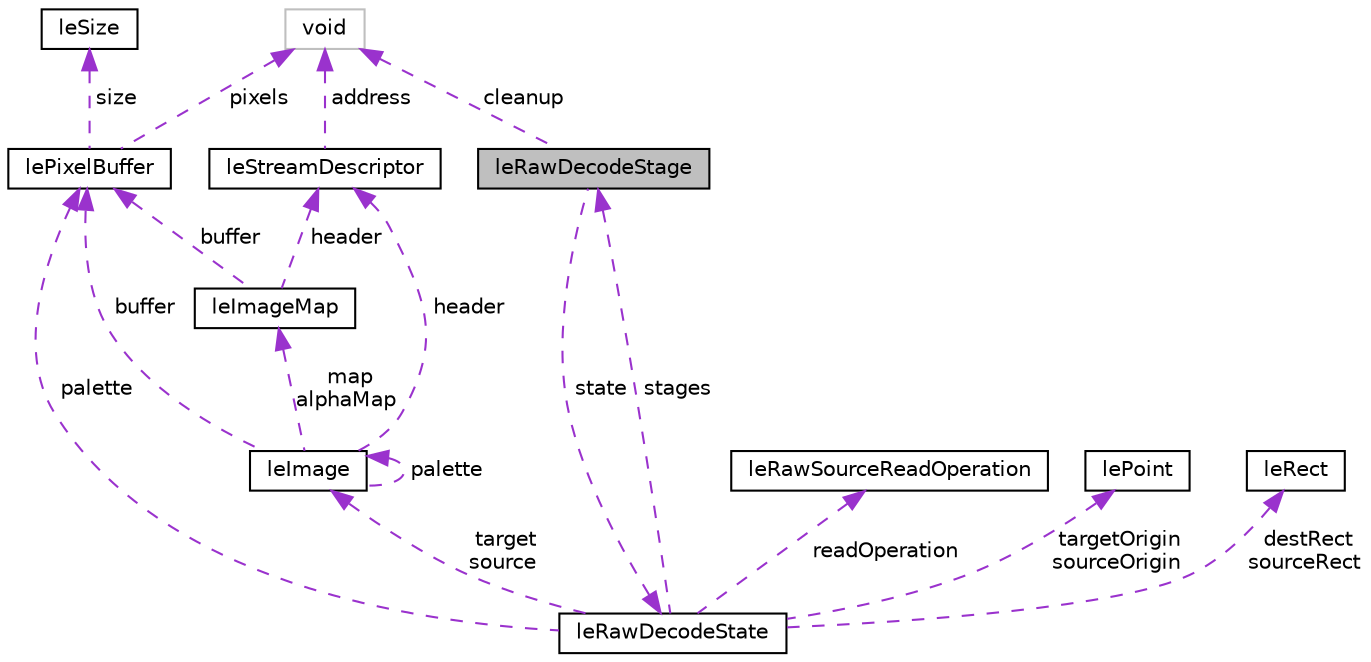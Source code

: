 digraph "leRawDecodeStage"
{
 // LATEX_PDF_SIZE
  edge [fontname="Helvetica",fontsize="10",labelfontname="Helvetica",labelfontsize="10"];
  node [fontname="Helvetica",fontsize="10",shape=record];
  Node1 [label="leRawDecodeStage",height=0.2,width=0.4,color="black", fillcolor="grey75", style="filled", fontcolor="black",tooltip=" "];
  Node2 -> Node1 [dir="back",color="darkorchid3",fontsize="10",style="dashed",label=" cleanup" ,fontname="Helvetica"];
  Node2 [label="void",height=0.2,width=0.4,color="grey75", fillcolor="white", style="filled",tooltip=" "];
  Node3 -> Node1 [dir="back",color="darkorchid3",fontsize="10",style="dashed",label=" state" ,fontname="Helvetica"];
  Node3 [label="leRawDecodeState",height=0.2,width=0.4,color="black", fillcolor="white", style="filled",URL="$structleRawDecodeState.html",tooltip=" "];
  Node4 -> Node3 [dir="back",color="darkorchid3",fontsize="10",style="dashed",label=" palette" ,fontname="Helvetica"];
  Node4 [label="lePixelBuffer",height=0.2,width=0.4,color="black", fillcolor="white", style="filled",URL="$structlePixelBuffer.html",tooltip=" "];
  Node2 -> Node4 [dir="back",color="darkorchid3",fontsize="10",style="dashed",label=" pixels" ,fontname="Helvetica"];
  Node5 -> Node4 [dir="back",color="darkorchid3",fontsize="10",style="dashed",label=" size" ,fontname="Helvetica"];
  Node5 [label="leSize",height=0.2,width=0.4,color="black", fillcolor="white", style="filled",URL="$structleSize.html",tooltip="This structure is used represents the size of an item."];
  Node6 -> Node3 [dir="back",color="darkorchid3",fontsize="10",style="dashed",label=" target\nsource" ,fontname="Helvetica"];
  Node6 [label="leImage",height=0.2,width=0.4,color="black", fillcolor="white", style="filled",URL="$structleImage.html",tooltip=" "];
  Node4 -> Node6 [dir="back",color="darkorchid3",fontsize="10",style="dashed",label=" buffer" ,fontname="Helvetica"];
  Node7 -> Node6 [dir="back",color="darkorchid3",fontsize="10",style="dashed",label=" header" ,fontname="Helvetica"];
  Node7 [label="leStreamDescriptor",height=0.2,width=0.4,color="black", fillcolor="white", style="filled",URL="$structleStreamDescriptor.html",tooltip="This struct represents a stream descriptor."];
  Node2 -> Node7 [dir="back",color="darkorchid3",fontsize="10",style="dashed",label=" address" ,fontname="Helvetica"];
  Node6 -> Node6 [dir="back",color="darkorchid3",fontsize="10",style="dashed",label=" palette" ,fontname="Helvetica"];
  Node8 -> Node6 [dir="back",color="darkorchid3",fontsize="10",style="dashed",label=" map\nalphaMap" ,fontname="Helvetica"];
  Node8 [label="leImageMap",height=0.2,width=0.4,color="black", fillcolor="white", style="filled",URL="$structleImageMap.html",tooltip="This struct represents an image map."];
  Node4 -> Node8 [dir="back",color="darkorchid3",fontsize="10",style="dashed",label=" buffer" ,fontname="Helvetica"];
  Node7 -> Node8 [dir="back",color="darkorchid3",fontsize="10",style="dashed",label=" header" ,fontname="Helvetica"];
  Node9 -> Node3 [dir="back",color="darkorchid3",fontsize="10",style="dashed",label=" readOperation" ,fontname="Helvetica"];
  Node9 [label="leRawSourceReadOperation",height=0.2,width=0.4,color="black", fillcolor="white", style="filled",URL="$structleRawSourceReadOperation.html",tooltip=" "];
  Node10 -> Node3 [dir="back",color="darkorchid3",fontsize="10",style="dashed",label=" targetOrigin\nsourceOrigin" ,fontname="Helvetica"];
  Node10 [label="lePoint",height=0.2,width=0.4,color="black", fillcolor="white", style="filled",URL="$structlePoint.html",tooltip="This structure represents a integer Cartesian point."];
  Node11 -> Node3 [dir="back",color="darkorchid3",fontsize="10",style="dashed",label=" destRect\nsourceRect" ,fontname="Helvetica"];
  Node11 [label="leRect",height=0.2,width=0.4,color="black", fillcolor="white", style="filled",URL="$structleRect.html",tooltip="This struct represents a rectangle."];
  Node1 -> Node3 [dir="back",color="darkorchid3",fontsize="10",style="dashed",label=" stages" ,fontname="Helvetica"];
}
